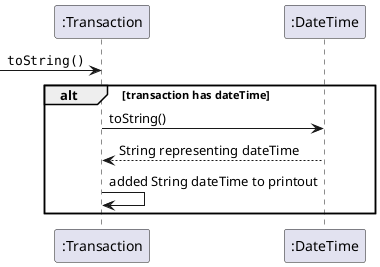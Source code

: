 @startuml
participant ":Transaction" as Foo
participant ":DateTime" as Foo1
[->      Foo:""toString()""
alt transaction has dateTime
    Foo -> Foo1:toString()
    Foo1 --> Foo: String representing dateTime
    Foo -> Foo: added String dateTime to printout
end
@enduml